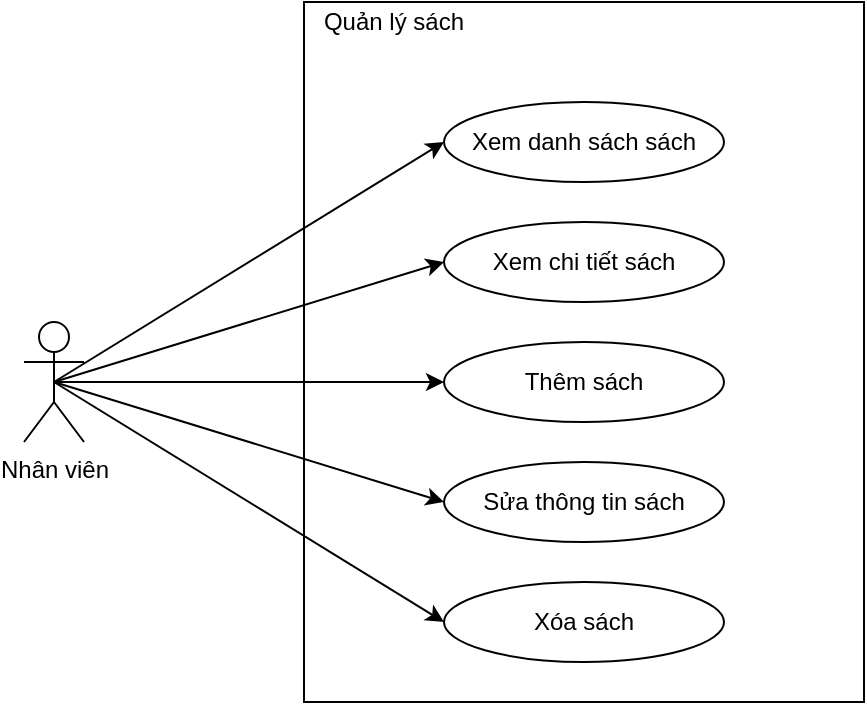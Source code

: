 <mxfile version="12.9.13" type="device"><diagram id="GAdgWuxdrXFtBYGRm3BJ" name="Page-1"><mxGraphModel dx="852" dy="534" grid="0" gridSize="10" guides="1" tooltips="1" connect="1" arrows="1" fold="1" page="0" pageScale="1" pageWidth="850" pageHeight="1100" math="0" shadow="0"><root><mxCell id="0"/><mxCell id="1" parent="0"/><mxCell id="oHe0dQyahq0z2aPq2vie-1" value="" style="rounded=0;whiteSpace=wrap;html=1;" vertex="1" parent="1"><mxGeometry x="310" y="100" width="280" height="350" as="geometry"/></mxCell><mxCell id="oHe0dQyahq0z2aPq2vie-2" value="Quản lý sách" style="text;html=1;strokeColor=none;fillColor=none;align=center;verticalAlign=middle;whiteSpace=wrap;rounded=0;" vertex="1" parent="1"><mxGeometry x="310" y="100" width="90" height="20" as="geometry"/></mxCell><mxCell id="oHe0dQyahq0z2aPq2vie-3" value="Nhân viên" style="shape=umlActor;verticalLabelPosition=bottom;labelBackgroundColor=#ffffff;verticalAlign=top;html=1;outlineConnect=0;" vertex="1" parent="1"><mxGeometry x="170" y="260" width="30" height="60" as="geometry"/></mxCell><mxCell id="oHe0dQyahq0z2aPq2vie-4" value="Xem danh sách sách" style="ellipse;whiteSpace=wrap;html=1;" vertex="1" parent="1"><mxGeometry x="380" y="150" width="140" height="40" as="geometry"/></mxCell><mxCell id="oHe0dQyahq0z2aPq2vie-6" value="Xem chi tiết sách" style="ellipse;whiteSpace=wrap;html=1;" vertex="1" parent="1"><mxGeometry x="380" y="210" width="140" height="40" as="geometry"/></mxCell><mxCell id="oHe0dQyahq0z2aPq2vie-7" value="Thêm sách" style="ellipse;whiteSpace=wrap;html=1;" vertex="1" parent="1"><mxGeometry x="380" y="270" width="140" height="40" as="geometry"/></mxCell><mxCell id="oHe0dQyahq0z2aPq2vie-9" value="Sửa thông tin sách" style="ellipse;whiteSpace=wrap;html=1;" vertex="1" parent="1"><mxGeometry x="380" y="330" width="140" height="40" as="geometry"/></mxCell><mxCell id="oHe0dQyahq0z2aPq2vie-12" value="Xóa sách" style="ellipse;whiteSpace=wrap;html=1;" vertex="1" parent="1"><mxGeometry x="380" y="390" width="140" height="40" as="geometry"/></mxCell><mxCell id="oHe0dQyahq0z2aPq2vie-13" value="" style="endArrow=classic;html=1;exitX=0.5;exitY=0.5;exitDx=0;exitDy=0;exitPerimeter=0;entryX=0;entryY=0.5;entryDx=0;entryDy=0;" edge="1" parent="1" source="oHe0dQyahq0z2aPq2vie-3" target="oHe0dQyahq0z2aPq2vie-4"><mxGeometry width="50" height="50" relative="1" as="geometry"><mxPoint x="260" y="260" as="sourcePoint"/><mxPoint x="310" y="210" as="targetPoint"/></mxGeometry></mxCell><mxCell id="oHe0dQyahq0z2aPq2vie-14" value="" style="endArrow=classic;html=1;exitX=0.5;exitY=0.5;exitDx=0;exitDy=0;exitPerimeter=0;entryX=0;entryY=0.5;entryDx=0;entryDy=0;" edge="1" parent="1" source="oHe0dQyahq0z2aPq2vie-3" target="oHe0dQyahq0z2aPq2vie-6"><mxGeometry width="50" height="50" relative="1" as="geometry"><mxPoint x="400" y="300" as="sourcePoint"/><mxPoint x="450" y="250" as="targetPoint"/></mxGeometry></mxCell><mxCell id="oHe0dQyahq0z2aPq2vie-15" value="" style="endArrow=classic;html=1;exitX=0.5;exitY=0.5;exitDx=0;exitDy=0;exitPerimeter=0;entryX=0;entryY=0.5;entryDx=0;entryDy=0;" edge="1" parent="1" source="oHe0dQyahq0z2aPq2vie-3" target="oHe0dQyahq0z2aPq2vie-7"><mxGeometry width="50" height="50" relative="1" as="geometry"><mxPoint x="400" y="300" as="sourcePoint"/><mxPoint x="450" y="250" as="targetPoint"/></mxGeometry></mxCell><mxCell id="oHe0dQyahq0z2aPq2vie-16" value="" style="endArrow=classic;html=1;exitX=0.5;exitY=0.5;exitDx=0;exitDy=0;exitPerimeter=0;entryX=0;entryY=0.5;entryDx=0;entryDy=0;" edge="1" parent="1" source="oHe0dQyahq0z2aPq2vie-3" target="oHe0dQyahq0z2aPq2vie-9"><mxGeometry width="50" height="50" relative="1" as="geometry"><mxPoint x="210" y="400" as="sourcePoint"/><mxPoint x="260" y="350" as="targetPoint"/></mxGeometry></mxCell><mxCell id="oHe0dQyahq0z2aPq2vie-17" value="" style="endArrow=classic;html=1;exitX=0.5;exitY=0.5;exitDx=0;exitDy=0;exitPerimeter=0;entryX=0;entryY=0.5;entryDx=0;entryDy=0;" edge="1" parent="1" source="oHe0dQyahq0z2aPq2vie-3" target="oHe0dQyahq0z2aPq2vie-12"><mxGeometry width="50" height="50" relative="1" as="geometry"><mxPoint x="400" y="300" as="sourcePoint"/><mxPoint x="450" y="250" as="targetPoint"/></mxGeometry></mxCell></root></mxGraphModel></diagram></mxfile>